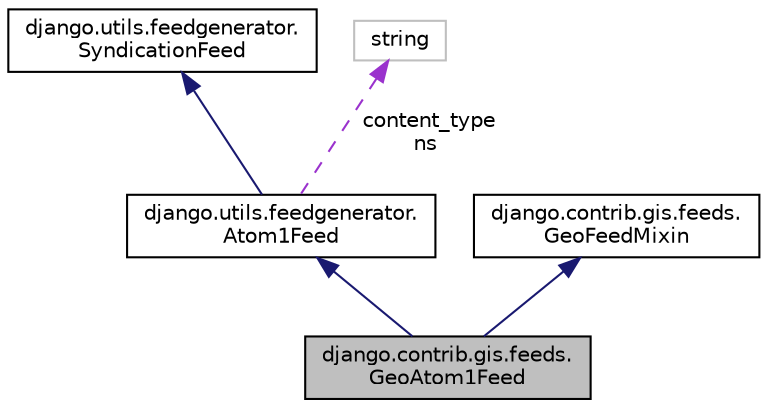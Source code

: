digraph "django.contrib.gis.feeds.GeoAtom1Feed"
{
 // LATEX_PDF_SIZE
  edge [fontname="Helvetica",fontsize="10",labelfontname="Helvetica",labelfontsize="10"];
  node [fontname="Helvetica",fontsize="10",shape=record];
  Node1 [label="django.contrib.gis.feeds.\lGeoAtom1Feed",height=0.2,width=0.4,color="black", fillcolor="grey75", style="filled", fontcolor="black",tooltip=" "];
  Node2 -> Node1 [dir="back",color="midnightblue",fontsize="10",style="solid"];
  Node2 [label="django.utils.feedgenerator.\lAtom1Feed",height=0.2,width=0.4,color="black", fillcolor="white", style="filled",URL="$classdjango_1_1utils_1_1feedgenerator_1_1_atom1_feed.html",tooltip=" "];
  Node3 -> Node2 [dir="back",color="midnightblue",fontsize="10",style="solid"];
  Node3 [label="django.utils.feedgenerator.\lSyndicationFeed",height=0.2,width=0.4,color="black", fillcolor="white", style="filled",URL="$classdjango_1_1utils_1_1feedgenerator_1_1_syndication_feed.html",tooltip=" "];
  Node4 -> Node2 [dir="back",color="darkorchid3",fontsize="10",style="dashed",label=" content_type\nns" ];
  Node4 [label="string",height=0.2,width=0.4,color="grey75", fillcolor="white", style="filled",tooltip=" "];
  Node5 -> Node1 [dir="back",color="midnightblue",fontsize="10",style="solid"];
  Node5 [label="django.contrib.gis.feeds.\lGeoFeedMixin",height=0.2,width=0.4,color="black", fillcolor="white", style="filled",URL="$classdjango_1_1contrib_1_1gis_1_1feeds_1_1_geo_feed_mixin.html",tooltip=" "];
}
